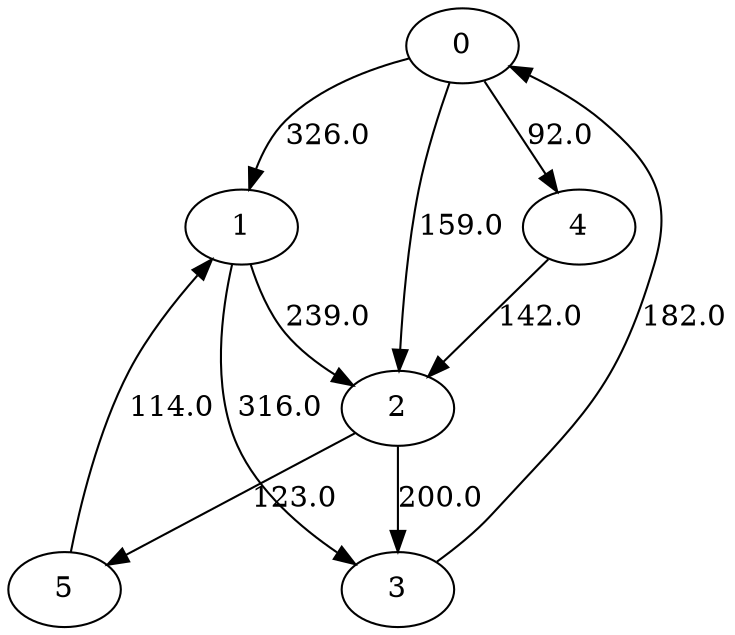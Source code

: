 digraph G {
0 -> 1[label="326.0"];
0 -> 2[label="159.0"];
0 -> 4[label="92.0"];
1 -> 2[label="239.0"];
1 -> 3[label="316.0"];
2 -> 3[label="200.0"];
2 -> 5[label="123.0"];
3 -> 0[label="182.0"];
4 -> 2[label="142.0"];
5 -> 1[label="114.0"];
}

